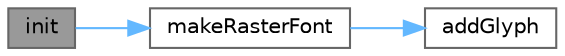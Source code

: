digraph "init"
{
 // LATEX_PDF_SIZE
  bgcolor="transparent";
  edge [fontname=Helvetica,fontsize=10,labelfontname=Helvetica,labelfontsize=10];
  node [fontname=Helvetica,fontsize=10,shape=box,height=0.2,width=0.4];
  rankdir="LR";
  Node1 [id="Node000001",label="init",height=0.2,width=0.4,color="gray40", fillcolor="grey60", style="filled", fontcolor="black",tooltip=" "];
  Node1 -> Node2 [id="edge1_Node000001_Node000002",color="steelblue1",style="solid",tooltip=" "];
  Node2 [id="Node000002",label="makeRasterFont",height=0.2,width=0.4,color="grey40", fillcolor="white", style="filled",URL="$bmpfont_8h.html#aea8559252958559714145238c8b79d46",tooltip=" "];
  Node2 -> Node3 [id="edge2_Node000002_Node000003",color="steelblue1",style="solid",tooltip=" "];
  Node3 [id="Node000003",label="addGlyph",height=0.2,width=0.4,color="grey40", fillcolor="white", style="filled",URL="$bmpfont_8h.html#a179fc205a59b9d986458d3130dac8d37",tooltip=" "];
}
